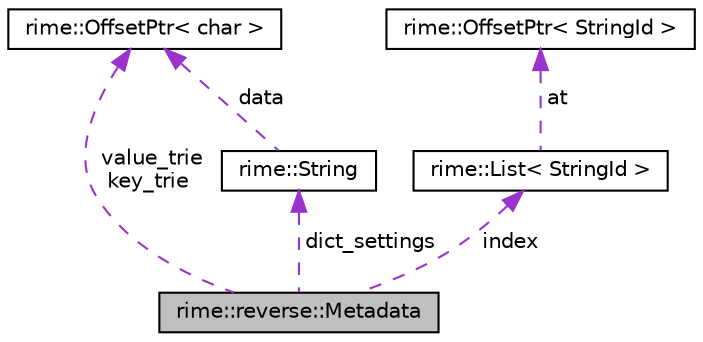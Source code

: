 digraph "rime::reverse::Metadata"
{
  edge [fontname="Helvetica",fontsize="10",labelfontname="Helvetica",labelfontsize="10"];
  node [fontname="Helvetica",fontsize="10",shape=record];
  Node1 [label="rime::reverse::Metadata",height=0.2,width=0.4,color="black", fillcolor="grey75", style="filled" fontcolor="black"];
  Node2 -> Node1 [dir="back",color="darkorchid3",fontsize="10",style="dashed",label=" value_trie\nkey_trie" ,fontname="Helvetica"];
  Node2 [label="rime::OffsetPtr\< char \>",height=0.2,width=0.4,color="black", fillcolor="white", style="filled",URL="$a00102.html"];
  Node3 -> Node1 [dir="back",color="darkorchid3",fontsize="10",style="dashed",label=" dict_settings" ,fontname="Helvetica"];
  Node3 [label="rime::String",height=0.2,width=0.4,color="black", fillcolor="white", style="filled",URL="$a00189.html"];
  Node2 -> Node3 [dir="back",color="darkorchid3",fontsize="10",style="dashed",label=" data" ,fontname="Helvetica"];
  Node4 -> Node1 [dir="back",color="darkorchid3",fontsize="10",style="dashed",label=" index" ,fontname="Helvetica"];
  Node4 [label="rime::List\< StringId \>",height=0.2,width=0.4,color="black", fillcolor="white", style="filled",URL="$a00089.html"];
  Node5 -> Node4 [dir="back",color="darkorchid3",fontsize="10",style="dashed",label=" at" ,fontname="Helvetica"];
  Node5 [label="rime::OffsetPtr\< StringId \>",height=0.2,width=0.4,color="black", fillcolor="white", style="filled",URL="$a00102.html"];
}
